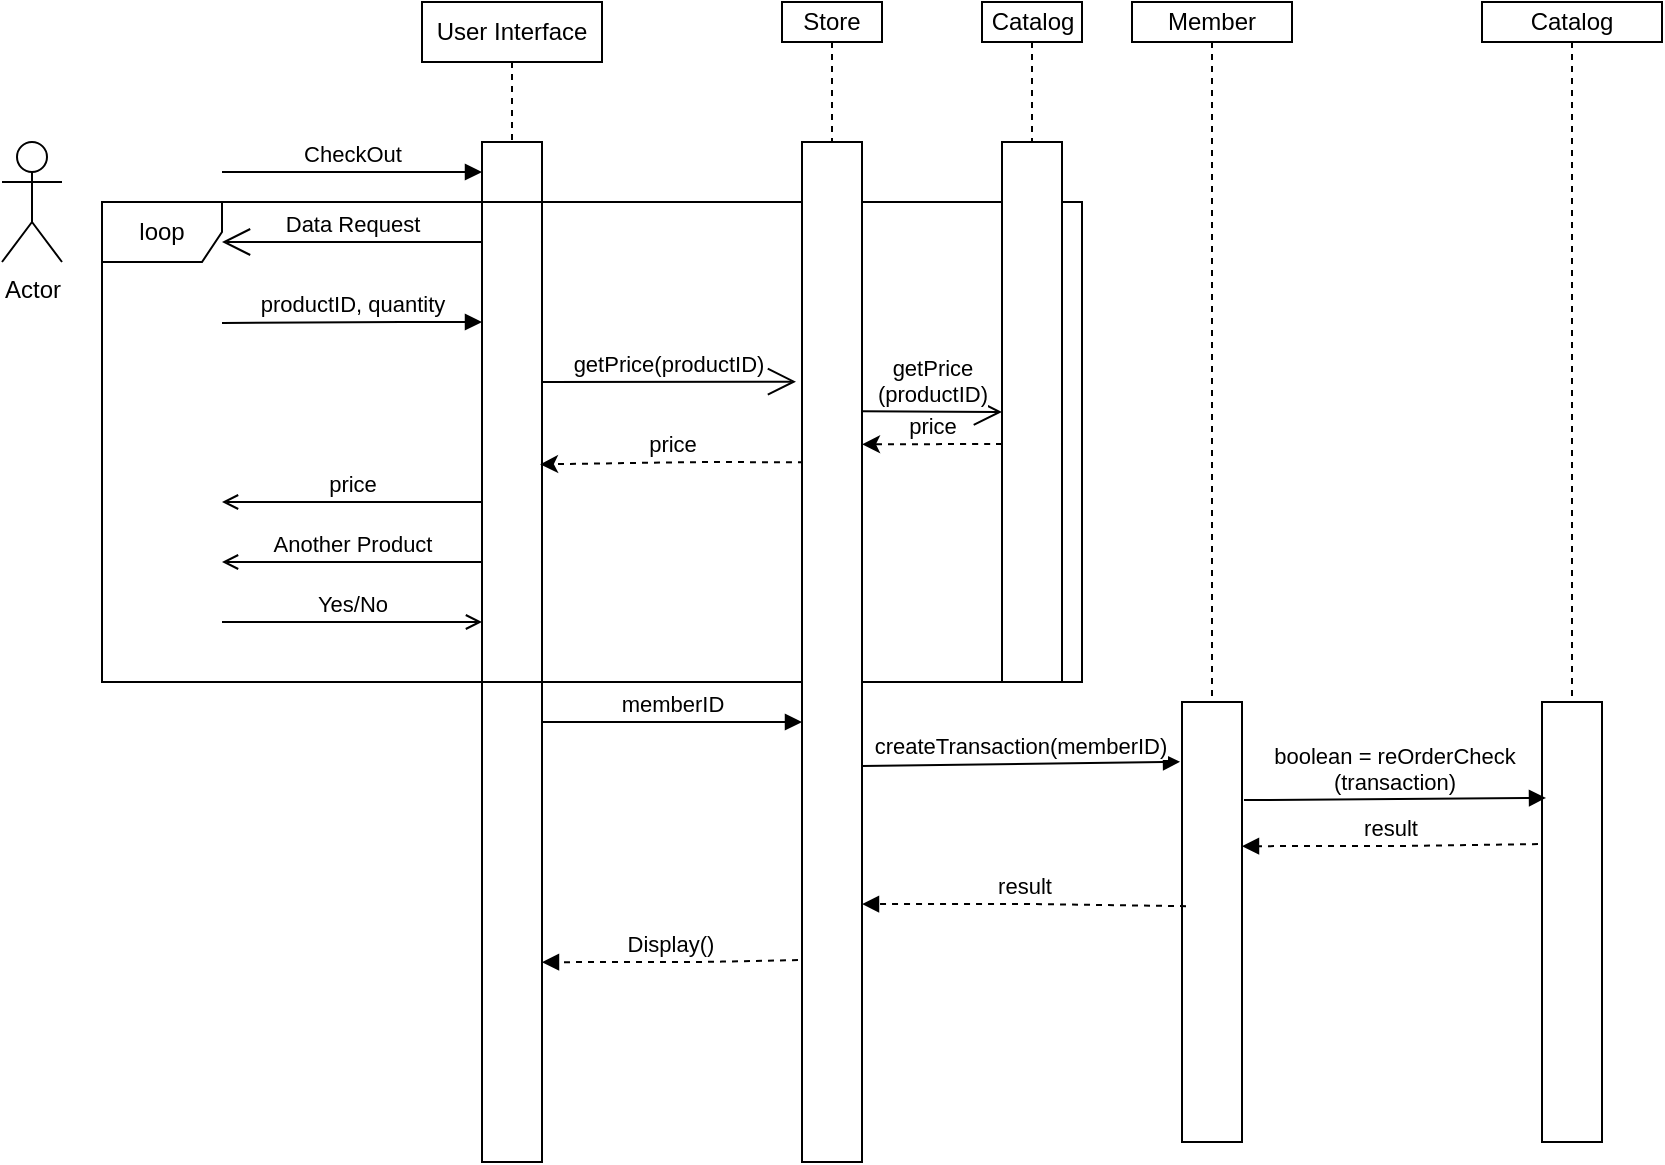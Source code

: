 <mxfile version="14.5.3" type="github">
  <diagram id="ZaeCvinRYkQ-V6-KExF-" name="Page-1">
    <mxGraphModel dx="1422" dy="794" grid="1" gridSize="10" guides="1" tooltips="1" connect="1" arrows="1" fold="1" page="1" pageScale="1" pageWidth="850" pageHeight="1100" math="0" shadow="0">
      <root>
        <mxCell id="0" />
        <mxCell id="1" parent="0" />
        <mxCell id="EgHhaQnyLHvvoehz6IiA-1" value="Actor" style="shape=umlActor;verticalLabelPosition=bottom;verticalAlign=top;html=1;outlineConnect=0;" parent="1" vertex="1">
          <mxGeometry x="10" y="80" width="30" height="60" as="geometry" />
        </mxCell>
        <mxCell id="EgHhaQnyLHvvoehz6IiA-26" style="edgeStyle=orthogonalEdgeStyle;rounded=0;orthogonalLoop=1;jettySize=auto;html=1;exitX=0.5;exitY=1;exitDx=0;exitDy=0;startArrow=none;startFill=0;dashed=1;endArrow=none;endFill=0;" parent="1" source="EgHhaQnyLHvvoehz6IiA-2" target="EgHhaQnyLHvvoehz6IiA-24" edge="1">
          <mxGeometry relative="1" as="geometry" />
        </mxCell>
        <mxCell id="EgHhaQnyLHvvoehz6IiA-2" value="User Interface&lt;br&gt;" style="rounded=0;whiteSpace=wrap;html=1;" parent="1" vertex="1">
          <mxGeometry x="220" y="10" width="90" height="30" as="geometry" />
        </mxCell>
        <mxCell id="EgHhaQnyLHvvoehz6IiA-29" style="edgeStyle=orthogonalEdgeStyle;rounded=0;orthogonalLoop=1;jettySize=auto;html=1;exitX=0.5;exitY=1;exitDx=0;exitDy=0;entryX=0.5;entryY=0;entryDx=0;entryDy=0;dashed=1;startArrow=none;startFill=0;endArrow=none;endFill=0;" parent="1" source="EgHhaQnyLHvvoehz6IiA-3" target="EgHhaQnyLHvvoehz6IiA-28" edge="1">
          <mxGeometry relative="1" as="geometry" />
        </mxCell>
        <mxCell id="EgHhaQnyLHvvoehz6IiA-3" value="Store" style="rounded=0;whiteSpace=wrap;html=1;" parent="1" vertex="1">
          <mxGeometry x="400" y="10" width="50" height="20" as="geometry" />
        </mxCell>
        <mxCell id="nl_tpxB6MMZfwO9ZBaLL-7" style="edgeStyle=orthogonalEdgeStyle;shape=link;rounded=0;sketch=0;orthogonalLoop=1;jettySize=auto;html=1;exitX=0.5;exitY=1;exitDx=0;exitDy=0;dashed=1;startArrow=none;startFill=0;endArrow=open;endFill=0;strokeColor=none;" parent="1" source="EgHhaQnyLHvvoehz6IiA-4" target="nl_tpxB6MMZfwO9ZBaLL-3" edge="1">
          <mxGeometry relative="1" as="geometry" />
        </mxCell>
        <mxCell id="nl_tpxB6MMZfwO9ZBaLL-10" style="edgeStyle=orthogonalEdgeStyle;rounded=0;orthogonalLoop=1;jettySize=auto;html=1;exitX=0.5;exitY=1;exitDx=0;exitDy=0;entryX=0.5;entryY=0;entryDx=0;entryDy=0;dashed=1;startFill=0;endArrow=none;endFill=0;" parent="1" source="EgHhaQnyLHvvoehz6IiA-4" target="nl_tpxB6MMZfwO9ZBaLL-3" edge="1">
          <mxGeometry relative="1" as="geometry" />
        </mxCell>
        <mxCell id="EgHhaQnyLHvvoehz6IiA-4" value="Member" style="rounded=0;whiteSpace=wrap;html=1;" parent="1" vertex="1">
          <mxGeometry x="575" y="10" width="80" height="20" as="geometry" />
        </mxCell>
        <mxCell id="EgHhaQnyLHvvoehz6IiA-9" value="productID, quantity" style="html=1;verticalAlign=bottom;endArrow=block;" parent="1" edge="1">
          <mxGeometry width="80" relative="1" as="geometry">
            <mxPoint x="120" y="170.5" as="sourcePoint" />
            <mxPoint x="250" y="170" as="targetPoint" />
            <Array as="points">
              <mxPoint x="220" y="170" />
            </Array>
          </mxGeometry>
        </mxCell>
        <mxCell id="EgHhaQnyLHvvoehz6IiA-15" value="Data Request" style="endArrow=open;endFill=1;endSize=12;html=1;verticalAlign=bottom;" parent="1" edge="1">
          <mxGeometry width="160" relative="1" as="geometry">
            <mxPoint x="250" y="130" as="sourcePoint" />
            <mxPoint x="120" y="130" as="targetPoint" />
            <Array as="points">
              <mxPoint x="190" y="130" />
            </Array>
          </mxGeometry>
        </mxCell>
        <mxCell id="EgHhaQnyLHvvoehz6IiA-17" value="getPrice(productID)" style="endArrow=open;endFill=1;endSize=12;html=1;verticalAlign=bottom;entryX=-0.1;entryY=0.235;entryDx=0;entryDy=0;entryPerimeter=0;" parent="1" target="EgHhaQnyLHvvoehz6IiA-28" edge="1">
          <mxGeometry width="160" relative="1" as="geometry">
            <mxPoint x="280" y="200" as="sourcePoint" />
            <mxPoint x="440" y="200" as="targetPoint" />
          </mxGeometry>
        </mxCell>
        <mxCell id="EgHhaQnyLHvvoehz6IiA-24" value="" style="html=1;points=[];perimeter=orthogonalPerimeter;strokeWidth=1;" parent="1" vertex="1">
          <mxGeometry x="250" y="80" width="30" height="510" as="geometry" />
        </mxCell>
        <mxCell id="EgHhaQnyLHvvoehz6IiA-25" value="CheckOut" style="html=1;verticalAlign=bottom;startArrow=none;endArrow=block;startSize=8;startFill=0;" parent="1" target="EgHhaQnyLHvvoehz6IiA-24" edge="1">
          <mxGeometry relative="1" as="geometry">
            <mxPoint x="120" y="95" as="sourcePoint" />
            <Array as="points">
              <mxPoint x="120" y="95" />
            </Array>
          </mxGeometry>
        </mxCell>
        <mxCell id="EgHhaQnyLHvvoehz6IiA-31" value="price" style="endArrow=classic;html=1;dashed=1;entryX=0.967;entryY=0.316;entryDx=0;entryDy=0;entryPerimeter=0;verticalAlign=bottom;exitX=0.033;exitY=0.314;exitDx=0;exitDy=0;exitPerimeter=0;" parent="1" source="EgHhaQnyLHvvoehz6IiA-28" target="EgHhaQnyLHvvoehz6IiA-24" edge="1">
          <mxGeometry relative="1" as="geometry">
            <mxPoint x="437" y="241" as="sourcePoint" />
            <mxPoint x="310" y="240" as="targetPoint" />
            <Array as="points">
              <mxPoint x="360" y="240" />
            </Array>
          </mxGeometry>
        </mxCell>
        <mxCell id="EgHhaQnyLHvvoehz6IiA-33" value="Another Product" style="html=1;verticalAlign=bottom;startArrow=none;endArrow=open;startSize=8;startFill=0;endFill=0;" parent="1" edge="1">
          <mxGeometry relative="1" as="geometry">
            <mxPoint x="250" y="290" as="sourcePoint" />
            <mxPoint x="120" y="290" as="targetPoint" />
            <Array as="points">
              <mxPoint x="120" y="290" />
            </Array>
          </mxGeometry>
        </mxCell>
        <mxCell id="EgHhaQnyLHvvoehz6IiA-34" value="price" style="html=1;verticalAlign=bottom;startArrow=none;endArrow=open;startSize=8;startFill=0;endFill=0;" parent="1" edge="1">
          <mxGeometry relative="1" as="geometry">
            <mxPoint x="250" y="260" as="sourcePoint" />
            <mxPoint x="120" y="260" as="targetPoint" />
            <Array as="points">
              <mxPoint x="120" y="260" />
            </Array>
          </mxGeometry>
        </mxCell>
        <mxCell id="EgHhaQnyLHvvoehz6IiA-35" value="Yes/No" style="html=1;verticalAlign=bottom;startArrow=none;endArrow=open;startSize=8;startFill=0;endFill=0;" parent="1" edge="1">
          <mxGeometry relative="1" as="geometry">
            <mxPoint x="120" y="320" as="sourcePoint" />
            <mxPoint x="250" y="320" as="targetPoint" />
            <Array as="points">
              <mxPoint x="120" y="320" />
            </Array>
          </mxGeometry>
        </mxCell>
        <mxCell id="nl_tpxB6MMZfwO9ZBaLL-2" value="createTransaction(memberID)" style="html=1;verticalAlign=bottom;startArrow=none;endArrow=block;startSize=8;startFill=0;entryX=-0.033;entryY=0.136;entryDx=0;entryDy=0;entryPerimeter=0;" parent="1" target="nl_tpxB6MMZfwO9ZBaLL-3" edge="1">
          <mxGeometry relative="1" as="geometry">
            <mxPoint x="440" y="392" as="sourcePoint" />
            <Array as="points">
              <mxPoint x="440" y="392" />
            </Array>
            <mxPoint x="580" y="390" as="targetPoint" />
          </mxGeometry>
        </mxCell>
        <mxCell id="nl_tpxB6MMZfwO9ZBaLL-3" value="" style="rounded=0;whiteSpace=wrap;html=1;" parent="1" vertex="1">
          <mxGeometry x="600" y="360" width="30" height="220" as="geometry" />
        </mxCell>
        <mxCell id="nl_tpxB6MMZfwO9ZBaLL-4" style="edgeStyle=orthogonalEdgeStyle;shape=arrow;rounded=0;orthogonalLoop=1;jettySize=auto;html=1;exitX=0.5;exitY=1;exitDx=0;exitDy=0;dashed=1;startArrow=none;startFill=0;endArrow=open;endFill=0;" parent="1" source="EgHhaQnyLHvvoehz6IiA-4" target="EgHhaQnyLHvvoehz6IiA-4" edge="1">
          <mxGeometry relative="1" as="geometry" />
        </mxCell>
        <mxCell id="nl_tpxB6MMZfwO9ZBaLL-13" style="edgeStyle=orthogonalEdgeStyle;rounded=0;orthogonalLoop=1;jettySize=auto;html=1;exitX=0.5;exitY=1;exitDx=0;exitDy=0;entryX=0.5;entryY=0;entryDx=0;entryDy=0;dashed=1;startFill=0;endArrow=none;endFill=0;" parent="1" source="nl_tpxB6MMZfwO9ZBaLL-11" target="nl_tpxB6MMZfwO9ZBaLL-12" edge="1">
          <mxGeometry relative="1" as="geometry" />
        </mxCell>
        <mxCell id="nl_tpxB6MMZfwO9ZBaLL-11" value="Catalog" style="rounded=0;whiteSpace=wrap;html=1;strokeWidth=1;gradientColor=none;" parent="1" vertex="1">
          <mxGeometry x="750" y="10" width="90" height="20" as="geometry" />
        </mxCell>
        <mxCell id="nl_tpxB6MMZfwO9ZBaLL-12" value="" style="rounded=0;whiteSpace=wrap;html=1;strokeWidth=1;gradientColor=none;" parent="1" vertex="1">
          <mxGeometry x="780" y="360" width="30" height="220" as="geometry" />
        </mxCell>
        <mxCell id="nl_tpxB6MMZfwO9ZBaLL-15" value="boolean = reOrderCheck&lt;br&gt;(transaction)" style="html=1;verticalAlign=bottom;startArrow=none;endArrow=block;startSize=8;startFill=0;exitX=1.033;exitY=0.223;exitDx=0;exitDy=0;exitPerimeter=0;entryX=0.067;entryY=0.218;entryDx=0;entryDy=0;entryPerimeter=0;" parent="1" source="nl_tpxB6MMZfwO9ZBaLL-3" target="nl_tpxB6MMZfwO9ZBaLL-12" edge="1">
          <mxGeometry relative="1" as="geometry">
            <mxPoint x="640" y="410" as="sourcePoint" />
            <Array as="points" />
            <mxPoint x="770" y="410" as="targetPoint" />
          </mxGeometry>
        </mxCell>
        <mxCell id="nl_tpxB6MMZfwO9ZBaLL-16" value="result" style="html=1;verticalAlign=bottom;startArrow=none;endArrow=block;startSize=8;startFill=0;entryX=0;entryY=0.036;entryDx=0;entryDy=0;entryPerimeter=0;exitX=-0.067;exitY=0.323;exitDx=0;exitDy=0;exitPerimeter=0;dashed=1;" parent="1" source="nl_tpxB6MMZfwO9ZBaLL-12" edge="1">
          <mxGeometry relative="1" as="geometry">
            <mxPoint x="760" y="430.0" as="sourcePoint" />
            <Array as="points">
              <mxPoint x="710" y="432" />
              <mxPoint x="630" y="432.08" />
            </Array>
            <mxPoint x="630" y="432.08" as="targetPoint" />
          </mxGeometry>
        </mxCell>
        <mxCell id="nl_tpxB6MMZfwO9ZBaLL-17" value="result" style="html=1;verticalAlign=bottom;startArrow=none;endArrow=block;startSize=8;startFill=0;entryX=0;entryY=0.036;entryDx=0;entryDy=0;entryPerimeter=0;dashed=1;exitX=0.067;exitY=0.464;exitDx=0;exitDy=0;exitPerimeter=0;" parent="1" source="nl_tpxB6MMZfwO9ZBaLL-3" edge="1">
          <mxGeometry relative="1" as="geometry">
            <mxPoint x="570" y="461" as="sourcePoint" />
            <Array as="points">
              <mxPoint x="520" y="460.94" />
              <mxPoint x="440" y="461.02" />
            </Array>
            <mxPoint x="440" y="461.02" as="targetPoint" />
          </mxGeometry>
        </mxCell>
        <mxCell id="nl_tpxB6MMZfwO9ZBaLL-18" value="Display()" style="html=1;verticalAlign=bottom;startArrow=none;endArrow=block;startSize=8;startFill=0;entryX=0;entryY=0.036;entryDx=0;entryDy=0;entryPerimeter=0;dashed=1;exitX=-0.067;exitY=0.802;exitDx=0;exitDy=0;exitPerimeter=0;" parent="1" source="EgHhaQnyLHvvoehz6IiA-28" edge="1">
          <mxGeometry relative="1" as="geometry">
            <mxPoint x="410" y="490.06" as="sourcePoint" />
            <Array as="points">
              <mxPoint x="360" y="490" />
              <mxPoint x="280" y="490.08" />
            </Array>
            <mxPoint x="280" y="490.08" as="targetPoint" />
          </mxGeometry>
        </mxCell>
        <mxCell id="nl_tpxB6MMZfwO9ZBaLL-19" value="loop" style="shape=umlFrame;whiteSpace=wrap;html=1;strokeWidth=1;gradientColor=none;" parent="1" vertex="1">
          <mxGeometry x="60" y="110" width="490" height="240" as="geometry" />
        </mxCell>
        <mxCell id="nl_tpxB6MMZfwO9ZBaLL-21" style="edgeStyle=orthogonalEdgeStyle;rounded=0;orthogonalLoop=1;jettySize=auto;html=1;exitX=0.5;exitY=1;exitDx=0;exitDy=0;dashed=1;startFill=0;endArrow=none;endFill=0;" parent="1" source="nl_tpxB6MMZfwO9ZBaLL-20" target="nl_tpxB6MMZfwO9ZBaLL-22" edge="1">
          <mxGeometry relative="1" as="geometry">
            <mxPoint x="525" y="80" as="targetPoint" />
          </mxGeometry>
        </mxCell>
        <mxCell id="nl_tpxB6MMZfwO9ZBaLL-20" value="Catalog" style="html=1;strokeWidth=1;gradientColor=none;" parent="1" vertex="1">
          <mxGeometry x="500" y="10" width="50" height="20" as="geometry" />
        </mxCell>
        <mxCell id="nl_tpxB6MMZfwO9ZBaLL-22" value="" style="rounded=0;whiteSpace=wrap;html=1;" parent="1" vertex="1">
          <mxGeometry x="510" y="80" width="30" height="270" as="geometry" />
        </mxCell>
        <mxCell id="EgHhaQnyLHvvoehz6IiA-28" value="" style="rounded=0;whiteSpace=wrap;html=1;strokeWidth=1;" parent="1" vertex="1">
          <mxGeometry x="410" y="80" width="30" height="510" as="geometry" />
        </mxCell>
        <mxCell id="nl_tpxB6MMZfwO9ZBaLL-24" style="edgeStyle=orthogonalEdgeStyle;rounded=0;orthogonalLoop=1;jettySize=auto;html=1;exitX=0.5;exitY=1;exitDx=0;exitDy=0;entryX=0;entryY=0.5;entryDx=0;entryDy=0;dashed=1;startFill=0;endArrow=none;endFill=0;" parent="1" source="EgHhaQnyLHvvoehz6IiA-3" target="EgHhaQnyLHvvoehz6IiA-3" edge="1">
          <mxGeometry relative="1" as="geometry" />
        </mxCell>
        <mxCell id="nl_tpxB6MMZfwO9ZBaLL-25" value="getPrice&lt;br&gt;(productID)" style="endArrow=open;endFill=1;endSize=12;html=1;verticalAlign=bottom;entryX=0;entryY=0.5;entryDx=0;entryDy=0;" parent="1" target="nl_tpxB6MMZfwO9ZBaLL-22" edge="1">
          <mxGeometry width="160" relative="1" as="geometry">
            <mxPoint x="440" y="214.65" as="sourcePoint" />
            <mxPoint x="567" y="214.5" as="targetPoint" />
          </mxGeometry>
        </mxCell>
        <mxCell id="nl_tpxB6MMZfwO9ZBaLL-26" value="price" style="endArrow=classic;html=1;dashed=1;entryX=0.967;entryY=0.316;entryDx=0;entryDy=0;entryPerimeter=0;verticalAlign=bottom;" parent="1" edge="1">
          <mxGeometry relative="1" as="geometry">
            <mxPoint x="510" y="231" as="sourcePoint" />
            <mxPoint x="440" y="231.16" as="targetPoint" />
            <Array as="points">
              <mxPoint x="500.99" y="231" />
            </Array>
          </mxGeometry>
        </mxCell>
        <mxCell id="LThwuHm6-bRz-g9jSQjk-1" value="memberID" style="html=1;verticalAlign=bottom;startArrow=none;endArrow=block;startSize=8;startFill=0;" parent="1" edge="1">
          <mxGeometry relative="1" as="geometry">
            <mxPoint x="280" y="370" as="sourcePoint" />
            <Array as="points">
              <mxPoint x="280" y="370" />
            </Array>
            <mxPoint x="410" y="370" as="targetPoint" />
          </mxGeometry>
        </mxCell>
      </root>
    </mxGraphModel>
  </diagram>
</mxfile>

